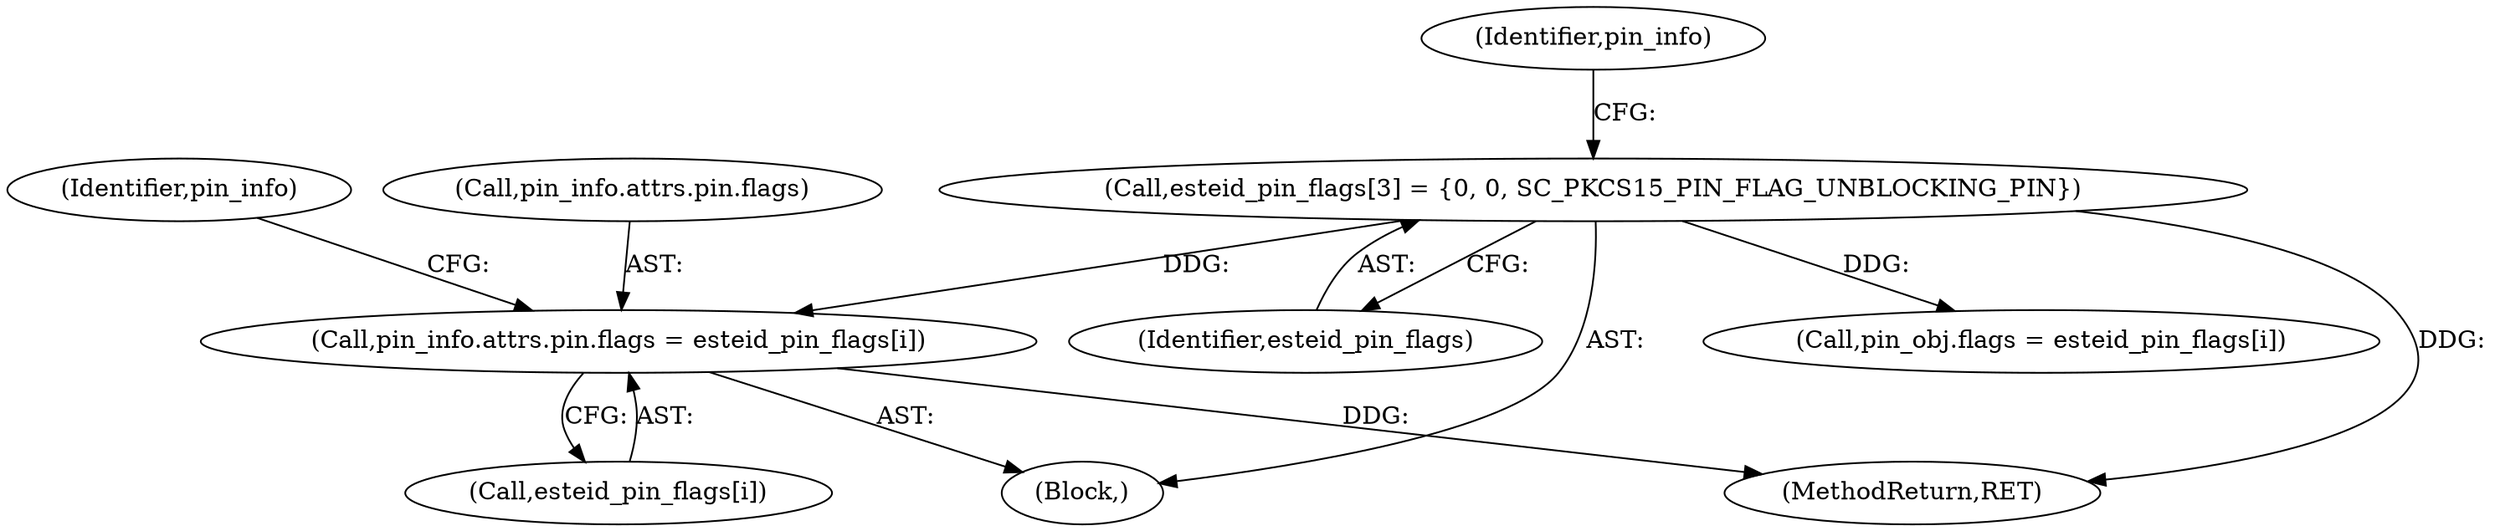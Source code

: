 digraph "0_OpenSC_360e95d45ac4123255a4c796db96337f332160ad#diff-d643a0fa169471dbf2912f4866dc49c5_4@array" {
"1000542" [label="(Call,pin_info.attrs.pin.flags = esteid_pin_flags[i])"];
"1000470" [label="(Call,esteid_pin_flags[3] = {0, 0, SC_PKCS15_PIN_FLAG_UNBLOCKING_PIN})"];
"1000471" [label="(Identifier,esteid_pin_flags)"];
"1000542" [label="(Call,pin_info.attrs.pin.flags = esteid_pin_flags[i])"];
"1000476" [label="(Identifier,pin_info)"];
"1000470" [label="(Call,esteid_pin_flags[3] = {0, 0, SC_PKCS15_PIN_FLAG_UNBLOCKING_PIN})"];
"1000550" [label="(Call,esteid_pin_flags[i])"];
"1000557" [label="(Identifier,pin_info)"];
"1000834" [label="(MethodReturn,RET)"];
"1000543" [label="(Call,pin_info.attrs.pin.flags)"];
"1000623" [label="(Call,pin_obj.flags = esteid_pin_flags[i])"];
"1000455" [label="(Block,)"];
"1000542" -> "1000455"  [label="AST: "];
"1000542" -> "1000550"  [label="CFG: "];
"1000543" -> "1000542"  [label="AST: "];
"1000550" -> "1000542"  [label="AST: "];
"1000557" -> "1000542"  [label="CFG: "];
"1000542" -> "1000834"  [label="DDG: "];
"1000470" -> "1000542"  [label="DDG: "];
"1000470" -> "1000455"  [label="AST: "];
"1000470" -> "1000471"  [label="CFG: "];
"1000471" -> "1000470"  [label="AST: "];
"1000476" -> "1000470"  [label="CFG: "];
"1000470" -> "1000834"  [label="DDG: "];
"1000470" -> "1000623"  [label="DDG: "];
}
